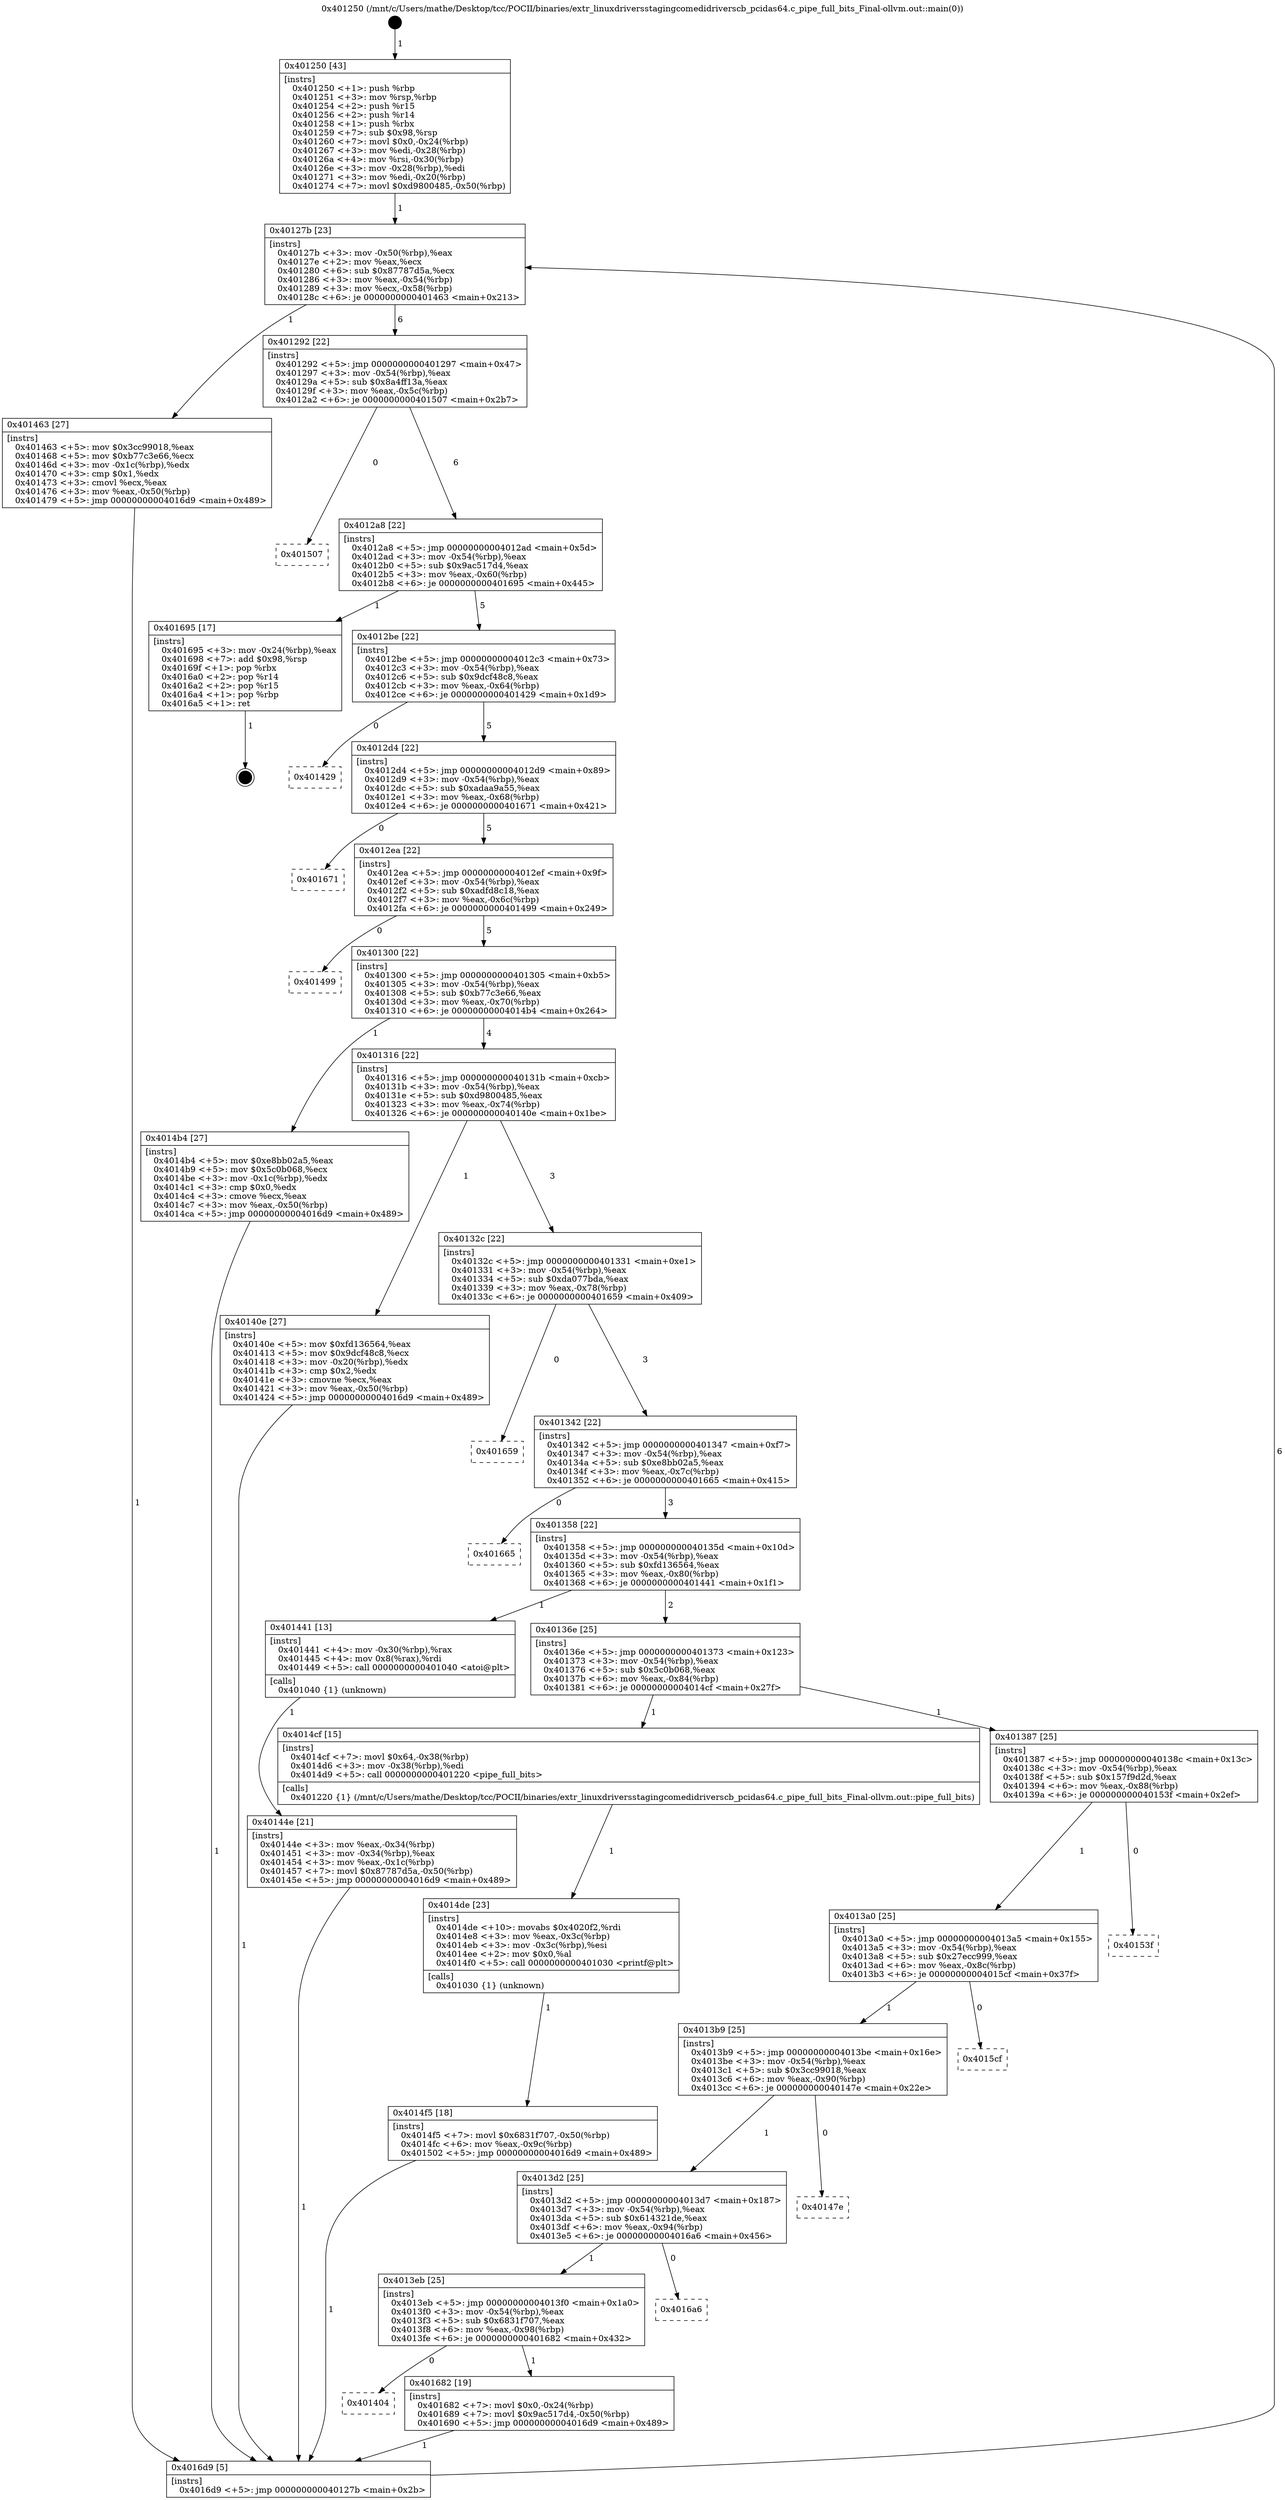 digraph "0x401250" {
  label = "0x401250 (/mnt/c/Users/mathe/Desktop/tcc/POCII/binaries/extr_linuxdriversstagingcomedidriverscb_pcidas64.c_pipe_full_bits_Final-ollvm.out::main(0))"
  labelloc = "t"
  node[shape=record]

  Entry [label="",width=0.3,height=0.3,shape=circle,fillcolor=black,style=filled]
  "0x40127b" [label="{
     0x40127b [23]\l
     | [instrs]\l
     &nbsp;&nbsp;0x40127b \<+3\>: mov -0x50(%rbp),%eax\l
     &nbsp;&nbsp;0x40127e \<+2\>: mov %eax,%ecx\l
     &nbsp;&nbsp;0x401280 \<+6\>: sub $0x87787d5a,%ecx\l
     &nbsp;&nbsp;0x401286 \<+3\>: mov %eax,-0x54(%rbp)\l
     &nbsp;&nbsp;0x401289 \<+3\>: mov %ecx,-0x58(%rbp)\l
     &nbsp;&nbsp;0x40128c \<+6\>: je 0000000000401463 \<main+0x213\>\l
  }"]
  "0x401463" [label="{
     0x401463 [27]\l
     | [instrs]\l
     &nbsp;&nbsp;0x401463 \<+5\>: mov $0x3cc99018,%eax\l
     &nbsp;&nbsp;0x401468 \<+5\>: mov $0xb77c3e66,%ecx\l
     &nbsp;&nbsp;0x40146d \<+3\>: mov -0x1c(%rbp),%edx\l
     &nbsp;&nbsp;0x401470 \<+3\>: cmp $0x1,%edx\l
     &nbsp;&nbsp;0x401473 \<+3\>: cmovl %ecx,%eax\l
     &nbsp;&nbsp;0x401476 \<+3\>: mov %eax,-0x50(%rbp)\l
     &nbsp;&nbsp;0x401479 \<+5\>: jmp 00000000004016d9 \<main+0x489\>\l
  }"]
  "0x401292" [label="{
     0x401292 [22]\l
     | [instrs]\l
     &nbsp;&nbsp;0x401292 \<+5\>: jmp 0000000000401297 \<main+0x47\>\l
     &nbsp;&nbsp;0x401297 \<+3\>: mov -0x54(%rbp),%eax\l
     &nbsp;&nbsp;0x40129a \<+5\>: sub $0x8a4ff13a,%eax\l
     &nbsp;&nbsp;0x40129f \<+3\>: mov %eax,-0x5c(%rbp)\l
     &nbsp;&nbsp;0x4012a2 \<+6\>: je 0000000000401507 \<main+0x2b7\>\l
  }"]
  Exit [label="",width=0.3,height=0.3,shape=circle,fillcolor=black,style=filled,peripheries=2]
  "0x401507" [label="{
     0x401507\l
  }", style=dashed]
  "0x4012a8" [label="{
     0x4012a8 [22]\l
     | [instrs]\l
     &nbsp;&nbsp;0x4012a8 \<+5\>: jmp 00000000004012ad \<main+0x5d\>\l
     &nbsp;&nbsp;0x4012ad \<+3\>: mov -0x54(%rbp),%eax\l
     &nbsp;&nbsp;0x4012b0 \<+5\>: sub $0x9ac517d4,%eax\l
     &nbsp;&nbsp;0x4012b5 \<+3\>: mov %eax,-0x60(%rbp)\l
     &nbsp;&nbsp;0x4012b8 \<+6\>: je 0000000000401695 \<main+0x445\>\l
  }"]
  "0x401404" [label="{
     0x401404\l
  }", style=dashed]
  "0x401695" [label="{
     0x401695 [17]\l
     | [instrs]\l
     &nbsp;&nbsp;0x401695 \<+3\>: mov -0x24(%rbp),%eax\l
     &nbsp;&nbsp;0x401698 \<+7\>: add $0x98,%rsp\l
     &nbsp;&nbsp;0x40169f \<+1\>: pop %rbx\l
     &nbsp;&nbsp;0x4016a0 \<+2\>: pop %r14\l
     &nbsp;&nbsp;0x4016a2 \<+2\>: pop %r15\l
     &nbsp;&nbsp;0x4016a4 \<+1\>: pop %rbp\l
     &nbsp;&nbsp;0x4016a5 \<+1\>: ret\l
  }"]
  "0x4012be" [label="{
     0x4012be [22]\l
     | [instrs]\l
     &nbsp;&nbsp;0x4012be \<+5\>: jmp 00000000004012c3 \<main+0x73\>\l
     &nbsp;&nbsp;0x4012c3 \<+3\>: mov -0x54(%rbp),%eax\l
     &nbsp;&nbsp;0x4012c6 \<+5\>: sub $0x9dcf48c8,%eax\l
     &nbsp;&nbsp;0x4012cb \<+3\>: mov %eax,-0x64(%rbp)\l
     &nbsp;&nbsp;0x4012ce \<+6\>: je 0000000000401429 \<main+0x1d9\>\l
  }"]
  "0x401682" [label="{
     0x401682 [19]\l
     | [instrs]\l
     &nbsp;&nbsp;0x401682 \<+7\>: movl $0x0,-0x24(%rbp)\l
     &nbsp;&nbsp;0x401689 \<+7\>: movl $0x9ac517d4,-0x50(%rbp)\l
     &nbsp;&nbsp;0x401690 \<+5\>: jmp 00000000004016d9 \<main+0x489\>\l
  }"]
  "0x401429" [label="{
     0x401429\l
  }", style=dashed]
  "0x4012d4" [label="{
     0x4012d4 [22]\l
     | [instrs]\l
     &nbsp;&nbsp;0x4012d4 \<+5\>: jmp 00000000004012d9 \<main+0x89\>\l
     &nbsp;&nbsp;0x4012d9 \<+3\>: mov -0x54(%rbp),%eax\l
     &nbsp;&nbsp;0x4012dc \<+5\>: sub $0xadaa9a55,%eax\l
     &nbsp;&nbsp;0x4012e1 \<+3\>: mov %eax,-0x68(%rbp)\l
     &nbsp;&nbsp;0x4012e4 \<+6\>: je 0000000000401671 \<main+0x421\>\l
  }"]
  "0x4013eb" [label="{
     0x4013eb [25]\l
     | [instrs]\l
     &nbsp;&nbsp;0x4013eb \<+5\>: jmp 00000000004013f0 \<main+0x1a0\>\l
     &nbsp;&nbsp;0x4013f0 \<+3\>: mov -0x54(%rbp),%eax\l
     &nbsp;&nbsp;0x4013f3 \<+5\>: sub $0x6831f707,%eax\l
     &nbsp;&nbsp;0x4013f8 \<+6\>: mov %eax,-0x98(%rbp)\l
     &nbsp;&nbsp;0x4013fe \<+6\>: je 0000000000401682 \<main+0x432\>\l
  }"]
  "0x401671" [label="{
     0x401671\l
  }", style=dashed]
  "0x4012ea" [label="{
     0x4012ea [22]\l
     | [instrs]\l
     &nbsp;&nbsp;0x4012ea \<+5\>: jmp 00000000004012ef \<main+0x9f\>\l
     &nbsp;&nbsp;0x4012ef \<+3\>: mov -0x54(%rbp),%eax\l
     &nbsp;&nbsp;0x4012f2 \<+5\>: sub $0xadfd8c18,%eax\l
     &nbsp;&nbsp;0x4012f7 \<+3\>: mov %eax,-0x6c(%rbp)\l
     &nbsp;&nbsp;0x4012fa \<+6\>: je 0000000000401499 \<main+0x249\>\l
  }"]
  "0x4016a6" [label="{
     0x4016a6\l
  }", style=dashed]
  "0x401499" [label="{
     0x401499\l
  }", style=dashed]
  "0x401300" [label="{
     0x401300 [22]\l
     | [instrs]\l
     &nbsp;&nbsp;0x401300 \<+5\>: jmp 0000000000401305 \<main+0xb5\>\l
     &nbsp;&nbsp;0x401305 \<+3\>: mov -0x54(%rbp),%eax\l
     &nbsp;&nbsp;0x401308 \<+5\>: sub $0xb77c3e66,%eax\l
     &nbsp;&nbsp;0x40130d \<+3\>: mov %eax,-0x70(%rbp)\l
     &nbsp;&nbsp;0x401310 \<+6\>: je 00000000004014b4 \<main+0x264\>\l
  }"]
  "0x4013d2" [label="{
     0x4013d2 [25]\l
     | [instrs]\l
     &nbsp;&nbsp;0x4013d2 \<+5\>: jmp 00000000004013d7 \<main+0x187\>\l
     &nbsp;&nbsp;0x4013d7 \<+3\>: mov -0x54(%rbp),%eax\l
     &nbsp;&nbsp;0x4013da \<+5\>: sub $0x614321de,%eax\l
     &nbsp;&nbsp;0x4013df \<+6\>: mov %eax,-0x94(%rbp)\l
     &nbsp;&nbsp;0x4013e5 \<+6\>: je 00000000004016a6 \<main+0x456\>\l
  }"]
  "0x4014b4" [label="{
     0x4014b4 [27]\l
     | [instrs]\l
     &nbsp;&nbsp;0x4014b4 \<+5\>: mov $0xe8bb02a5,%eax\l
     &nbsp;&nbsp;0x4014b9 \<+5\>: mov $0x5c0b068,%ecx\l
     &nbsp;&nbsp;0x4014be \<+3\>: mov -0x1c(%rbp),%edx\l
     &nbsp;&nbsp;0x4014c1 \<+3\>: cmp $0x0,%edx\l
     &nbsp;&nbsp;0x4014c4 \<+3\>: cmove %ecx,%eax\l
     &nbsp;&nbsp;0x4014c7 \<+3\>: mov %eax,-0x50(%rbp)\l
     &nbsp;&nbsp;0x4014ca \<+5\>: jmp 00000000004016d9 \<main+0x489\>\l
  }"]
  "0x401316" [label="{
     0x401316 [22]\l
     | [instrs]\l
     &nbsp;&nbsp;0x401316 \<+5\>: jmp 000000000040131b \<main+0xcb\>\l
     &nbsp;&nbsp;0x40131b \<+3\>: mov -0x54(%rbp),%eax\l
     &nbsp;&nbsp;0x40131e \<+5\>: sub $0xd9800485,%eax\l
     &nbsp;&nbsp;0x401323 \<+3\>: mov %eax,-0x74(%rbp)\l
     &nbsp;&nbsp;0x401326 \<+6\>: je 000000000040140e \<main+0x1be\>\l
  }"]
  "0x40147e" [label="{
     0x40147e\l
  }", style=dashed]
  "0x40140e" [label="{
     0x40140e [27]\l
     | [instrs]\l
     &nbsp;&nbsp;0x40140e \<+5\>: mov $0xfd136564,%eax\l
     &nbsp;&nbsp;0x401413 \<+5\>: mov $0x9dcf48c8,%ecx\l
     &nbsp;&nbsp;0x401418 \<+3\>: mov -0x20(%rbp),%edx\l
     &nbsp;&nbsp;0x40141b \<+3\>: cmp $0x2,%edx\l
     &nbsp;&nbsp;0x40141e \<+3\>: cmovne %ecx,%eax\l
     &nbsp;&nbsp;0x401421 \<+3\>: mov %eax,-0x50(%rbp)\l
     &nbsp;&nbsp;0x401424 \<+5\>: jmp 00000000004016d9 \<main+0x489\>\l
  }"]
  "0x40132c" [label="{
     0x40132c [22]\l
     | [instrs]\l
     &nbsp;&nbsp;0x40132c \<+5\>: jmp 0000000000401331 \<main+0xe1\>\l
     &nbsp;&nbsp;0x401331 \<+3\>: mov -0x54(%rbp),%eax\l
     &nbsp;&nbsp;0x401334 \<+5\>: sub $0xda077bda,%eax\l
     &nbsp;&nbsp;0x401339 \<+3\>: mov %eax,-0x78(%rbp)\l
     &nbsp;&nbsp;0x40133c \<+6\>: je 0000000000401659 \<main+0x409\>\l
  }"]
  "0x4016d9" [label="{
     0x4016d9 [5]\l
     | [instrs]\l
     &nbsp;&nbsp;0x4016d9 \<+5\>: jmp 000000000040127b \<main+0x2b\>\l
  }"]
  "0x401250" [label="{
     0x401250 [43]\l
     | [instrs]\l
     &nbsp;&nbsp;0x401250 \<+1\>: push %rbp\l
     &nbsp;&nbsp;0x401251 \<+3\>: mov %rsp,%rbp\l
     &nbsp;&nbsp;0x401254 \<+2\>: push %r15\l
     &nbsp;&nbsp;0x401256 \<+2\>: push %r14\l
     &nbsp;&nbsp;0x401258 \<+1\>: push %rbx\l
     &nbsp;&nbsp;0x401259 \<+7\>: sub $0x98,%rsp\l
     &nbsp;&nbsp;0x401260 \<+7\>: movl $0x0,-0x24(%rbp)\l
     &nbsp;&nbsp;0x401267 \<+3\>: mov %edi,-0x28(%rbp)\l
     &nbsp;&nbsp;0x40126a \<+4\>: mov %rsi,-0x30(%rbp)\l
     &nbsp;&nbsp;0x40126e \<+3\>: mov -0x28(%rbp),%edi\l
     &nbsp;&nbsp;0x401271 \<+3\>: mov %edi,-0x20(%rbp)\l
     &nbsp;&nbsp;0x401274 \<+7\>: movl $0xd9800485,-0x50(%rbp)\l
  }"]
  "0x4013b9" [label="{
     0x4013b9 [25]\l
     | [instrs]\l
     &nbsp;&nbsp;0x4013b9 \<+5\>: jmp 00000000004013be \<main+0x16e\>\l
     &nbsp;&nbsp;0x4013be \<+3\>: mov -0x54(%rbp),%eax\l
     &nbsp;&nbsp;0x4013c1 \<+5\>: sub $0x3cc99018,%eax\l
     &nbsp;&nbsp;0x4013c6 \<+6\>: mov %eax,-0x90(%rbp)\l
     &nbsp;&nbsp;0x4013cc \<+6\>: je 000000000040147e \<main+0x22e\>\l
  }"]
  "0x401659" [label="{
     0x401659\l
  }", style=dashed]
  "0x401342" [label="{
     0x401342 [22]\l
     | [instrs]\l
     &nbsp;&nbsp;0x401342 \<+5\>: jmp 0000000000401347 \<main+0xf7\>\l
     &nbsp;&nbsp;0x401347 \<+3\>: mov -0x54(%rbp),%eax\l
     &nbsp;&nbsp;0x40134a \<+5\>: sub $0xe8bb02a5,%eax\l
     &nbsp;&nbsp;0x40134f \<+3\>: mov %eax,-0x7c(%rbp)\l
     &nbsp;&nbsp;0x401352 \<+6\>: je 0000000000401665 \<main+0x415\>\l
  }"]
  "0x4015cf" [label="{
     0x4015cf\l
  }", style=dashed]
  "0x401665" [label="{
     0x401665\l
  }", style=dashed]
  "0x401358" [label="{
     0x401358 [22]\l
     | [instrs]\l
     &nbsp;&nbsp;0x401358 \<+5\>: jmp 000000000040135d \<main+0x10d\>\l
     &nbsp;&nbsp;0x40135d \<+3\>: mov -0x54(%rbp),%eax\l
     &nbsp;&nbsp;0x401360 \<+5\>: sub $0xfd136564,%eax\l
     &nbsp;&nbsp;0x401365 \<+3\>: mov %eax,-0x80(%rbp)\l
     &nbsp;&nbsp;0x401368 \<+6\>: je 0000000000401441 \<main+0x1f1\>\l
  }"]
  "0x4013a0" [label="{
     0x4013a0 [25]\l
     | [instrs]\l
     &nbsp;&nbsp;0x4013a0 \<+5\>: jmp 00000000004013a5 \<main+0x155\>\l
     &nbsp;&nbsp;0x4013a5 \<+3\>: mov -0x54(%rbp),%eax\l
     &nbsp;&nbsp;0x4013a8 \<+5\>: sub $0x27ecc999,%eax\l
     &nbsp;&nbsp;0x4013ad \<+6\>: mov %eax,-0x8c(%rbp)\l
     &nbsp;&nbsp;0x4013b3 \<+6\>: je 00000000004015cf \<main+0x37f\>\l
  }"]
  "0x401441" [label="{
     0x401441 [13]\l
     | [instrs]\l
     &nbsp;&nbsp;0x401441 \<+4\>: mov -0x30(%rbp),%rax\l
     &nbsp;&nbsp;0x401445 \<+4\>: mov 0x8(%rax),%rdi\l
     &nbsp;&nbsp;0x401449 \<+5\>: call 0000000000401040 \<atoi@plt\>\l
     | [calls]\l
     &nbsp;&nbsp;0x401040 \{1\} (unknown)\l
  }"]
  "0x40136e" [label="{
     0x40136e [25]\l
     | [instrs]\l
     &nbsp;&nbsp;0x40136e \<+5\>: jmp 0000000000401373 \<main+0x123\>\l
     &nbsp;&nbsp;0x401373 \<+3\>: mov -0x54(%rbp),%eax\l
     &nbsp;&nbsp;0x401376 \<+5\>: sub $0x5c0b068,%eax\l
     &nbsp;&nbsp;0x40137b \<+6\>: mov %eax,-0x84(%rbp)\l
     &nbsp;&nbsp;0x401381 \<+6\>: je 00000000004014cf \<main+0x27f\>\l
  }"]
  "0x40144e" [label="{
     0x40144e [21]\l
     | [instrs]\l
     &nbsp;&nbsp;0x40144e \<+3\>: mov %eax,-0x34(%rbp)\l
     &nbsp;&nbsp;0x401451 \<+3\>: mov -0x34(%rbp),%eax\l
     &nbsp;&nbsp;0x401454 \<+3\>: mov %eax,-0x1c(%rbp)\l
     &nbsp;&nbsp;0x401457 \<+7\>: movl $0x87787d5a,-0x50(%rbp)\l
     &nbsp;&nbsp;0x40145e \<+5\>: jmp 00000000004016d9 \<main+0x489\>\l
  }"]
  "0x40153f" [label="{
     0x40153f\l
  }", style=dashed]
  "0x4014cf" [label="{
     0x4014cf [15]\l
     | [instrs]\l
     &nbsp;&nbsp;0x4014cf \<+7\>: movl $0x64,-0x38(%rbp)\l
     &nbsp;&nbsp;0x4014d6 \<+3\>: mov -0x38(%rbp),%edi\l
     &nbsp;&nbsp;0x4014d9 \<+5\>: call 0000000000401220 \<pipe_full_bits\>\l
     | [calls]\l
     &nbsp;&nbsp;0x401220 \{1\} (/mnt/c/Users/mathe/Desktop/tcc/POCII/binaries/extr_linuxdriversstagingcomedidriverscb_pcidas64.c_pipe_full_bits_Final-ollvm.out::pipe_full_bits)\l
  }"]
  "0x401387" [label="{
     0x401387 [25]\l
     | [instrs]\l
     &nbsp;&nbsp;0x401387 \<+5\>: jmp 000000000040138c \<main+0x13c\>\l
     &nbsp;&nbsp;0x40138c \<+3\>: mov -0x54(%rbp),%eax\l
     &nbsp;&nbsp;0x40138f \<+5\>: sub $0x157f9d2d,%eax\l
     &nbsp;&nbsp;0x401394 \<+6\>: mov %eax,-0x88(%rbp)\l
     &nbsp;&nbsp;0x40139a \<+6\>: je 000000000040153f \<main+0x2ef\>\l
  }"]
  "0x4014de" [label="{
     0x4014de [23]\l
     | [instrs]\l
     &nbsp;&nbsp;0x4014de \<+10\>: movabs $0x4020f2,%rdi\l
     &nbsp;&nbsp;0x4014e8 \<+3\>: mov %eax,-0x3c(%rbp)\l
     &nbsp;&nbsp;0x4014eb \<+3\>: mov -0x3c(%rbp),%esi\l
     &nbsp;&nbsp;0x4014ee \<+2\>: mov $0x0,%al\l
     &nbsp;&nbsp;0x4014f0 \<+5\>: call 0000000000401030 \<printf@plt\>\l
     | [calls]\l
     &nbsp;&nbsp;0x401030 \{1\} (unknown)\l
  }"]
  "0x4014f5" [label="{
     0x4014f5 [18]\l
     | [instrs]\l
     &nbsp;&nbsp;0x4014f5 \<+7\>: movl $0x6831f707,-0x50(%rbp)\l
     &nbsp;&nbsp;0x4014fc \<+6\>: mov %eax,-0x9c(%rbp)\l
     &nbsp;&nbsp;0x401502 \<+5\>: jmp 00000000004016d9 \<main+0x489\>\l
  }"]
  Entry -> "0x401250" [label=" 1"]
  "0x40127b" -> "0x401463" [label=" 1"]
  "0x40127b" -> "0x401292" [label=" 6"]
  "0x401695" -> Exit [label=" 1"]
  "0x401292" -> "0x401507" [label=" 0"]
  "0x401292" -> "0x4012a8" [label=" 6"]
  "0x401682" -> "0x4016d9" [label=" 1"]
  "0x4012a8" -> "0x401695" [label=" 1"]
  "0x4012a8" -> "0x4012be" [label=" 5"]
  "0x4013eb" -> "0x401404" [label=" 0"]
  "0x4012be" -> "0x401429" [label=" 0"]
  "0x4012be" -> "0x4012d4" [label=" 5"]
  "0x4013eb" -> "0x401682" [label=" 1"]
  "0x4012d4" -> "0x401671" [label=" 0"]
  "0x4012d4" -> "0x4012ea" [label=" 5"]
  "0x4013d2" -> "0x4013eb" [label=" 1"]
  "0x4012ea" -> "0x401499" [label=" 0"]
  "0x4012ea" -> "0x401300" [label=" 5"]
  "0x4013d2" -> "0x4016a6" [label=" 0"]
  "0x401300" -> "0x4014b4" [label=" 1"]
  "0x401300" -> "0x401316" [label=" 4"]
  "0x4013b9" -> "0x4013d2" [label=" 1"]
  "0x401316" -> "0x40140e" [label=" 1"]
  "0x401316" -> "0x40132c" [label=" 3"]
  "0x40140e" -> "0x4016d9" [label=" 1"]
  "0x401250" -> "0x40127b" [label=" 1"]
  "0x4016d9" -> "0x40127b" [label=" 6"]
  "0x4013b9" -> "0x40147e" [label=" 0"]
  "0x40132c" -> "0x401659" [label=" 0"]
  "0x40132c" -> "0x401342" [label=" 3"]
  "0x4013a0" -> "0x4013b9" [label=" 1"]
  "0x401342" -> "0x401665" [label=" 0"]
  "0x401342" -> "0x401358" [label=" 3"]
  "0x4013a0" -> "0x4015cf" [label=" 0"]
  "0x401358" -> "0x401441" [label=" 1"]
  "0x401358" -> "0x40136e" [label=" 2"]
  "0x401441" -> "0x40144e" [label=" 1"]
  "0x40144e" -> "0x4016d9" [label=" 1"]
  "0x401463" -> "0x4016d9" [label=" 1"]
  "0x4014b4" -> "0x4016d9" [label=" 1"]
  "0x401387" -> "0x4013a0" [label=" 1"]
  "0x40136e" -> "0x4014cf" [label=" 1"]
  "0x40136e" -> "0x401387" [label=" 1"]
  "0x4014cf" -> "0x4014de" [label=" 1"]
  "0x4014de" -> "0x4014f5" [label=" 1"]
  "0x4014f5" -> "0x4016d9" [label=" 1"]
  "0x401387" -> "0x40153f" [label=" 0"]
}
